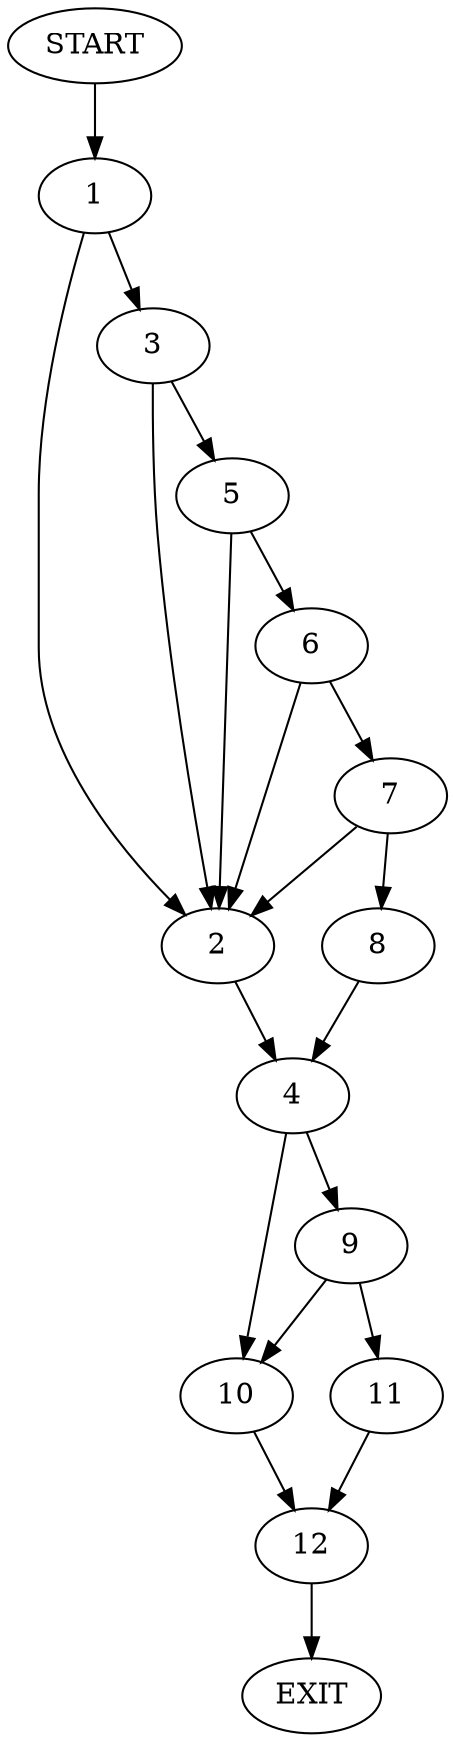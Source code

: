 digraph {
0 [label="START"]
13 [label="EXIT"]
0 -> 1
1 -> 2
1 -> 3
2 -> 4
3 -> 2
3 -> 5
5 -> 2
5 -> 6
6 -> 2
6 -> 7
7 -> 8
7 -> 2
8 -> 4
4 -> 9
4 -> 10
9 -> 11
9 -> 10
10 -> 12
11 -> 12
12 -> 13
}
